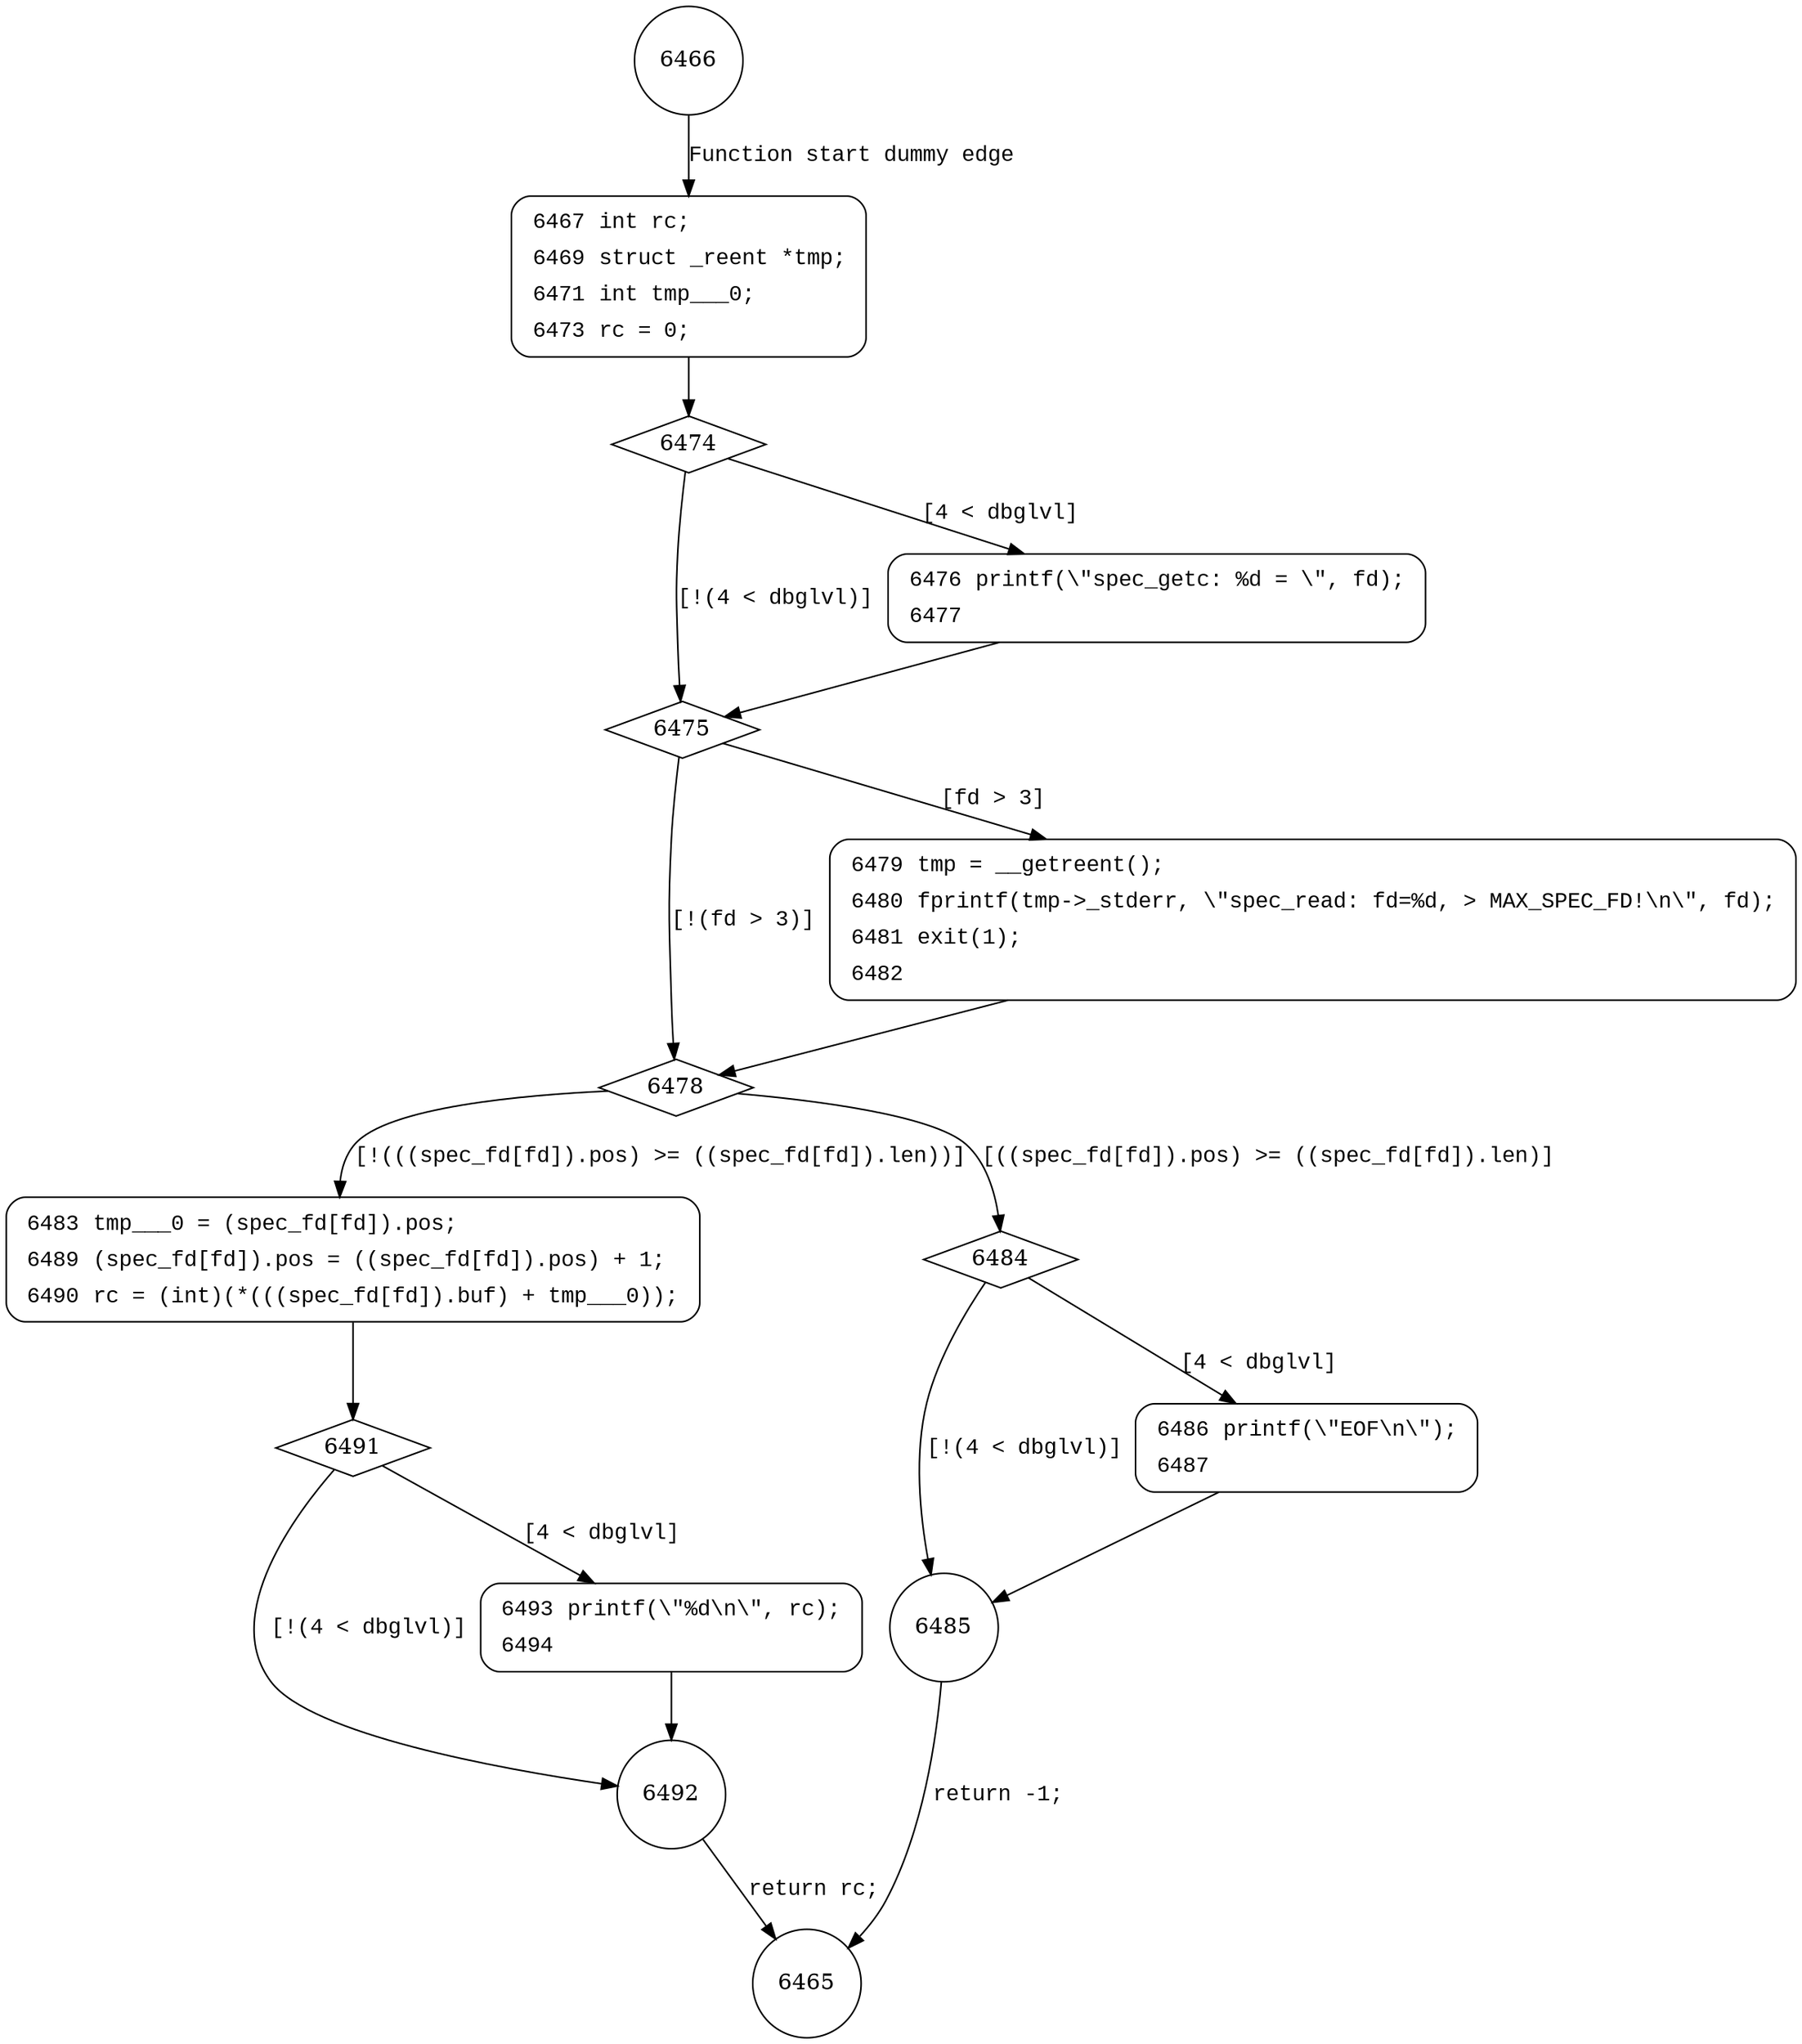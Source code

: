 digraph spec_getc {
6466 [shape="circle"]
6467 [shape="circle"]
6474 [shape="diamond"]
6475 [shape="diamond"]
6476 [shape="circle"]
6478 [shape="diamond"]
6479 [shape="circle"]
6483 [shape="circle"]
6484 [shape="diamond"]
6485 [shape="circle"]
6486 [shape="circle"]
6465 [shape="circle"]
6491 [shape="diamond"]
6492 [shape="circle"]
6493 [shape="circle"]
6467 [style="filled,bold" penwidth="1" fillcolor="white" fontname="Courier New" shape="Mrecord" label=<<table border="0" cellborder="0" cellpadding="3" bgcolor="white"><tr><td align="right">6467</td><td align="left">int rc;</td></tr><tr><td align="right">6469</td><td align="left">struct _reent *tmp;</td></tr><tr><td align="right">6471</td><td align="left">int tmp___0;</td></tr><tr><td align="right">6473</td><td align="left">rc = 0;</td></tr></table>>]
6467 -> 6474[label=""]
6476 [style="filled,bold" penwidth="1" fillcolor="white" fontname="Courier New" shape="Mrecord" label=<<table border="0" cellborder="0" cellpadding="3" bgcolor="white"><tr><td align="right">6476</td><td align="left">printf(\"spec_getc: %d = \", fd);</td></tr><tr><td align="right">6477</td><td align="left"></td></tr></table>>]
6476 -> 6475[label=""]
6479 [style="filled,bold" penwidth="1" fillcolor="white" fontname="Courier New" shape="Mrecord" label=<<table border="0" cellborder="0" cellpadding="3" bgcolor="white"><tr><td align="right">6479</td><td align="left">tmp = __getreent();</td></tr><tr><td align="right">6480</td><td align="left">fprintf(tmp-&gt;_stderr, \"spec_read: fd=%d, &gt; MAX_SPEC_FD!\n\", fd);</td></tr><tr><td align="right">6481</td><td align="left">exit(1);</td></tr><tr><td align="right">6482</td><td align="left"></td></tr></table>>]
6479 -> 6478[label=""]
6486 [style="filled,bold" penwidth="1" fillcolor="white" fontname="Courier New" shape="Mrecord" label=<<table border="0" cellborder="0" cellpadding="3" bgcolor="white"><tr><td align="right">6486</td><td align="left">printf(\"EOF\n\");</td></tr><tr><td align="right">6487</td><td align="left"></td></tr></table>>]
6486 -> 6485[label=""]
6483 [style="filled,bold" penwidth="1" fillcolor="white" fontname="Courier New" shape="Mrecord" label=<<table border="0" cellborder="0" cellpadding="3" bgcolor="white"><tr><td align="right">6483</td><td align="left">tmp___0 = (spec_fd[fd]).pos;</td></tr><tr><td align="right">6489</td><td align="left">(spec_fd[fd]).pos = ((spec_fd[fd]).pos) + 1;</td></tr><tr><td align="right">6490</td><td align="left">rc = (int)(*(((spec_fd[fd]).buf) + tmp___0));</td></tr></table>>]
6483 -> 6491[label=""]
6493 [style="filled,bold" penwidth="1" fillcolor="white" fontname="Courier New" shape="Mrecord" label=<<table border="0" cellborder="0" cellpadding="3" bgcolor="white"><tr><td align="right">6493</td><td align="left">printf(\"%d\n\", rc);</td></tr><tr><td align="right">6494</td><td align="left"></td></tr></table>>]
6493 -> 6492[label=""]
6466 -> 6467 [label="Function start dummy edge" fontname="Courier New"]
6474 -> 6475 [label="[!(4 < dbglvl)]" fontname="Courier New"]
6474 -> 6476 [label="[4 < dbglvl]" fontname="Courier New"]
6475 -> 6478 [label="[!(fd > 3)]" fontname="Courier New"]
6475 -> 6479 [label="[fd > 3]" fontname="Courier New"]
6478 -> 6483 [label="[!(((spec_fd[fd]).pos) >= ((spec_fd[fd]).len))]" fontname="Courier New"]
6478 -> 6484 [label="[((spec_fd[fd]).pos) >= ((spec_fd[fd]).len)]" fontname="Courier New"]
6484 -> 6485 [label="[!(4 < dbglvl)]" fontname="Courier New"]
6484 -> 6486 [label="[4 < dbglvl]" fontname="Courier New"]
6485 -> 6465 [label="return -1;" fontname="Courier New"]
6491 -> 6492 [label="[!(4 < dbglvl)]" fontname="Courier New"]
6491 -> 6493 [label="[4 < dbglvl]" fontname="Courier New"]
6492 -> 6465 [label="return rc;" fontname="Courier New"]
}